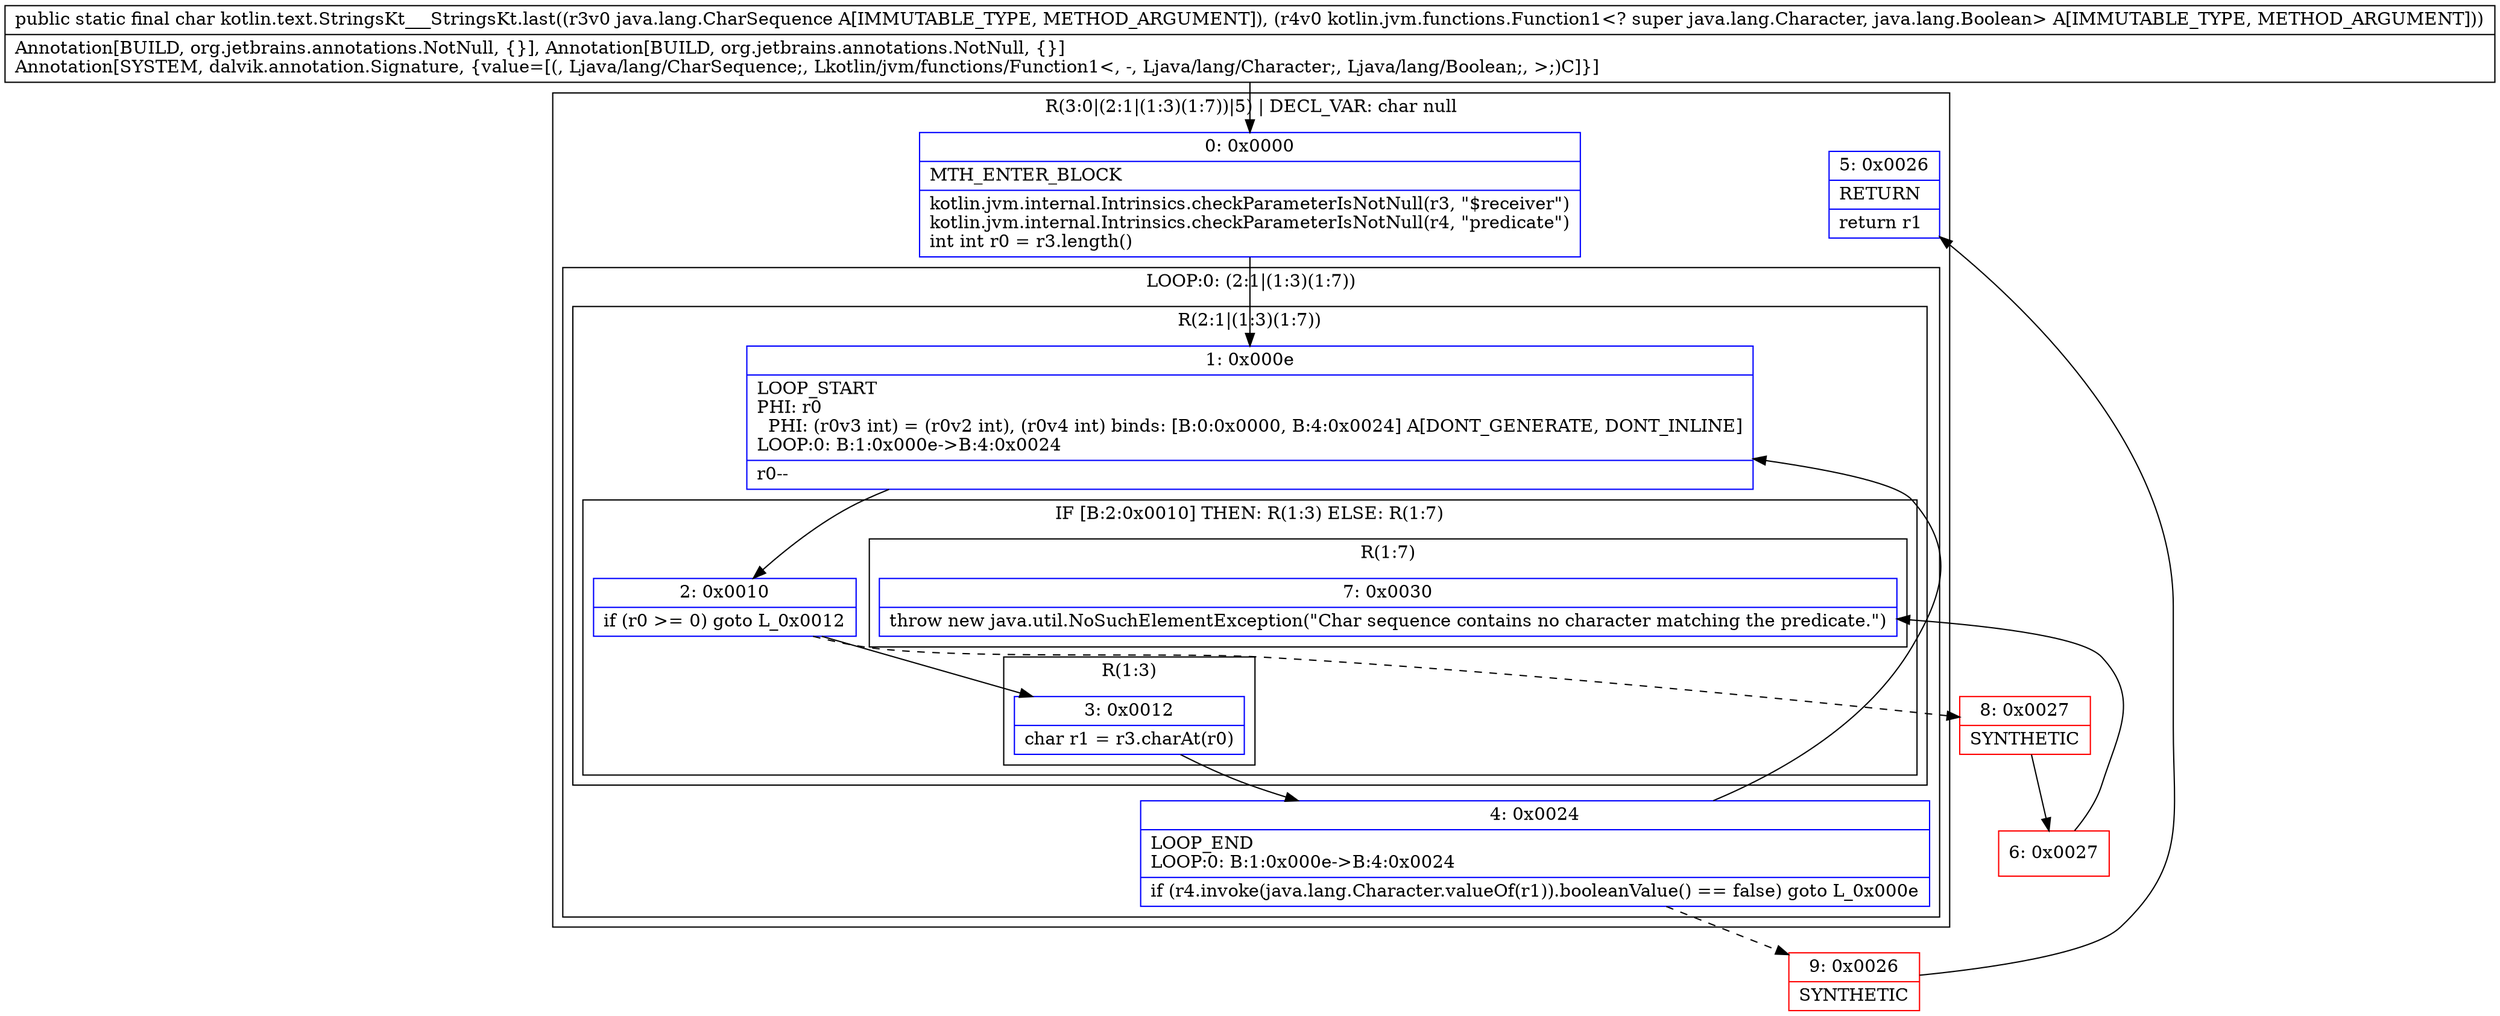 digraph "CFG forkotlin.text.StringsKt___StringsKt.last(Ljava\/lang\/CharSequence;Lkotlin\/jvm\/functions\/Function1;)C" {
subgraph cluster_Region_952894133 {
label = "R(3:0|(2:1|(1:3)(1:7))|5) | DECL_VAR: char null\l";
node [shape=record,color=blue];
Node_0 [shape=record,label="{0\:\ 0x0000|MTH_ENTER_BLOCK\l|kotlin.jvm.internal.Intrinsics.checkParameterIsNotNull(r3, \"$receiver\")\lkotlin.jvm.internal.Intrinsics.checkParameterIsNotNull(r4, \"predicate\")\lint int r0 = r3.length()\l}"];
subgraph cluster_LoopRegion_952288760 {
label = "LOOP:0: (2:1|(1:3)(1:7))";
node [shape=record,color=blue];
Node_4 [shape=record,label="{4\:\ 0x0024|LOOP_END\lLOOP:0: B:1:0x000e\-\>B:4:0x0024\l|if (r4.invoke(java.lang.Character.valueOf(r1)).booleanValue() == false) goto L_0x000e\l}"];
subgraph cluster_Region_22017885 {
label = "R(2:1|(1:3)(1:7))";
node [shape=record,color=blue];
Node_1 [shape=record,label="{1\:\ 0x000e|LOOP_START\lPHI: r0 \l  PHI: (r0v3 int) = (r0v2 int), (r0v4 int) binds: [B:0:0x0000, B:4:0x0024] A[DONT_GENERATE, DONT_INLINE]\lLOOP:0: B:1:0x000e\-\>B:4:0x0024\l|r0\-\-\l}"];
subgraph cluster_IfRegion_451383347 {
label = "IF [B:2:0x0010] THEN: R(1:3) ELSE: R(1:7)";
node [shape=record,color=blue];
Node_2 [shape=record,label="{2\:\ 0x0010|if (r0 \>= 0) goto L_0x0012\l}"];
subgraph cluster_Region_1615051503 {
label = "R(1:3)";
node [shape=record,color=blue];
Node_3 [shape=record,label="{3\:\ 0x0012|char r1 = r3.charAt(r0)\l}"];
}
subgraph cluster_Region_360619677 {
label = "R(1:7)";
node [shape=record,color=blue];
Node_7 [shape=record,label="{7\:\ 0x0030|throw new java.util.NoSuchElementException(\"Char sequence contains no character matching the predicate.\")\l}"];
}
}
}
}
Node_5 [shape=record,label="{5\:\ 0x0026|RETURN\l|return r1\l}"];
}
Node_6 [shape=record,color=red,label="{6\:\ 0x0027}"];
Node_8 [shape=record,color=red,label="{8\:\ 0x0027|SYNTHETIC\l}"];
Node_9 [shape=record,color=red,label="{9\:\ 0x0026|SYNTHETIC\l}"];
MethodNode[shape=record,label="{public static final char kotlin.text.StringsKt___StringsKt.last((r3v0 java.lang.CharSequence A[IMMUTABLE_TYPE, METHOD_ARGUMENT]), (r4v0 kotlin.jvm.functions.Function1\<? super java.lang.Character, java.lang.Boolean\> A[IMMUTABLE_TYPE, METHOD_ARGUMENT]))  | Annotation[BUILD, org.jetbrains.annotations.NotNull, \{\}], Annotation[BUILD, org.jetbrains.annotations.NotNull, \{\}]\lAnnotation[SYSTEM, dalvik.annotation.Signature, \{value=[(, Ljava\/lang\/CharSequence;, Lkotlin\/jvm\/functions\/Function1\<, \-, Ljava\/lang\/Character;, Ljava\/lang\/Boolean;, \>;)C]\}]\l}"];
MethodNode -> Node_0;
Node_0 -> Node_1;
Node_4 -> Node_1;
Node_4 -> Node_9[style=dashed];
Node_1 -> Node_2;
Node_2 -> Node_3;
Node_2 -> Node_8[style=dashed];
Node_3 -> Node_4;
Node_6 -> Node_7;
Node_8 -> Node_6;
Node_9 -> Node_5;
}

